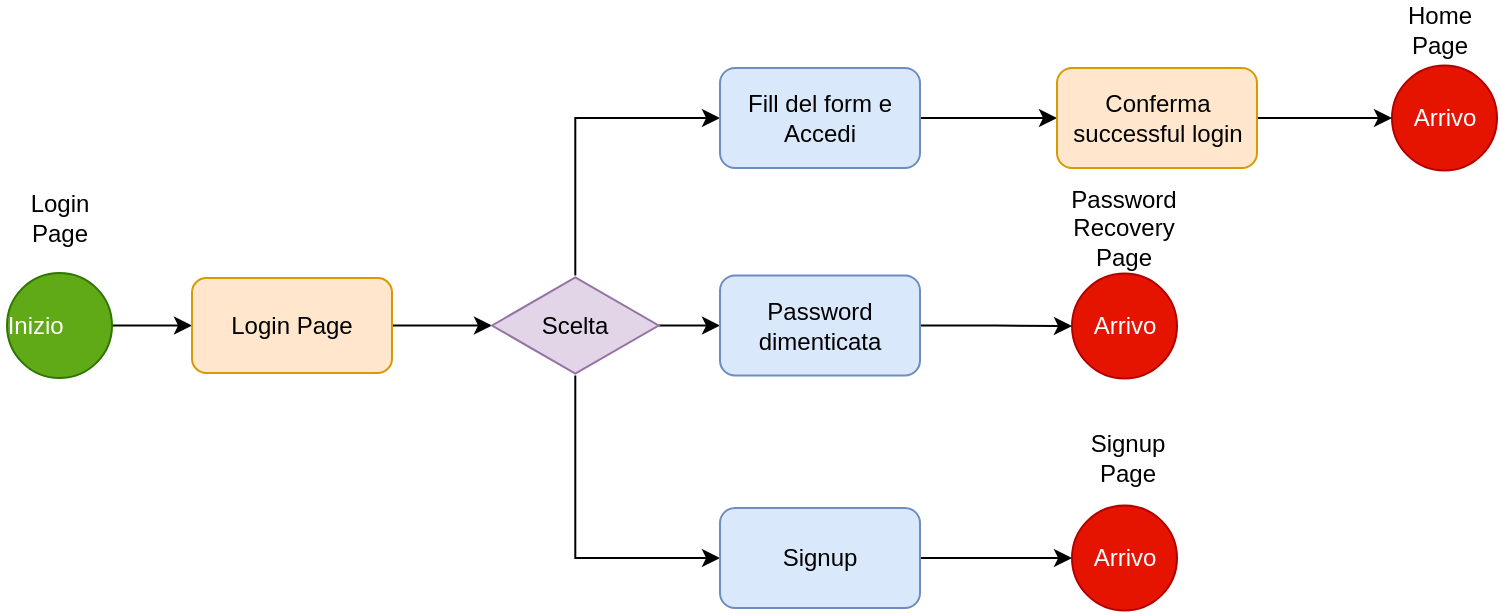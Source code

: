 <mxfile version="23.1.1" type="device">
  <diagram name="Page-1" id="h16Mp-CDVk0zA3AjPjhl">
    <mxGraphModel dx="1306" dy="835" grid="1" gridSize="10" guides="1" tooltips="1" connect="1" arrows="1" fold="1" page="1" pageScale="1" pageWidth="827" pageHeight="1169" math="0" shadow="0">
      <root>
        <mxCell id="0" />
        <mxCell id="1" parent="0" />
        <mxCell id="AOl_2KD6jj8MRM0vxdRI-7" value="" style="edgeStyle=orthogonalEdgeStyle;rounded=0;orthogonalLoop=1;jettySize=auto;html=1;" edge="1" parent="1" source="AOl_2KD6jj8MRM0vxdRI-8" target="AOl_2KD6jj8MRM0vxdRI-11">
          <mxGeometry relative="1" as="geometry" />
        </mxCell>
        <mxCell id="AOl_2KD6jj8MRM0vxdRI-8" value="Inizio&lt;span style=&quot;white-space: pre;&quot;&gt;&#x9;&lt;/span&gt;" style="ellipse;whiteSpace=wrap;html=1;aspect=fixed;fillColor=#60a917;strokeColor=#2D7600;fontColor=#ffffff;" vertex="1" parent="1">
          <mxGeometry x="42.5" y="196.5" width="52.5" height="52.5" as="geometry" />
        </mxCell>
        <mxCell id="AOl_2KD6jj8MRM0vxdRI-9" value="Login Page" style="text;html=1;strokeColor=none;fillColor=none;align=center;verticalAlign=middle;whiteSpace=wrap;rounded=0;" vertex="1" parent="1">
          <mxGeometry x="39" y="154" width="60" height="30" as="geometry" />
        </mxCell>
        <mxCell id="AOl_2KD6jj8MRM0vxdRI-10" value="" style="edgeStyle=orthogonalEdgeStyle;rounded=0;orthogonalLoop=1;jettySize=auto;html=1;" edge="1" parent="1" source="AOl_2KD6jj8MRM0vxdRI-11" target="AOl_2KD6jj8MRM0vxdRI-15">
          <mxGeometry relative="1" as="geometry" />
        </mxCell>
        <mxCell id="AOl_2KD6jj8MRM0vxdRI-11" value="Login Page" style="rounded=1;whiteSpace=wrap;html=1;fillColor=#ffe6cc;strokeColor=#d79b00;" vertex="1" parent="1">
          <mxGeometry x="135" y="199" width="100" height="47.5" as="geometry" />
        </mxCell>
        <mxCell id="AOl_2KD6jj8MRM0vxdRI-12" style="edgeStyle=orthogonalEdgeStyle;rounded=0;orthogonalLoop=1;jettySize=auto;html=1;entryX=0;entryY=0.5;entryDx=0;entryDy=0;" edge="1" parent="1" source="AOl_2KD6jj8MRM0vxdRI-15" target="AOl_2KD6jj8MRM0vxdRI-17">
          <mxGeometry relative="1" as="geometry">
            <Array as="points">
              <mxPoint x="327" y="119" />
            </Array>
          </mxGeometry>
        </mxCell>
        <mxCell id="AOl_2KD6jj8MRM0vxdRI-13" style="edgeStyle=orthogonalEdgeStyle;rounded=0;orthogonalLoop=1;jettySize=auto;html=1;entryX=0;entryY=0.5;entryDx=0;entryDy=0;" edge="1" parent="1" source="AOl_2KD6jj8MRM0vxdRI-15" target="AOl_2KD6jj8MRM0vxdRI-19">
          <mxGeometry relative="1" as="geometry">
            <Array as="points">
              <mxPoint x="327" y="339" />
            </Array>
          </mxGeometry>
        </mxCell>
        <mxCell id="AOl_2KD6jj8MRM0vxdRI-14" value="" style="edgeStyle=orthogonalEdgeStyle;rounded=0;orthogonalLoop=1;jettySize=auto;html=1;" edge="1" parent="1" source="AOl_2KD6jj8MRM0vxdRI-15" target="AOl_2KD6jj8MRM0vxdRI-21">
          <mxGeometry relative="1" as="geometry" />
        </mxCell>
        <mxCell id="AOl_2KD6jj8MRM0vxdRI-15" value="Scelta" style="html=1;whiteSpace=wrap;aspect=fixed;shape=isoRectangle;fillColor=#e1d5e7;strokeColor=#9673a6;" vertex="1" parent="1">
          <mxGeometry x="285" y="197.75" width="83.33" height="50" as="geometry" />
        </mxCell>
        <mxCell id="AOl_2KD6jj8MRM0vxdRI-16" value="" style="edgeStyle=orthogonalEdgeStyle;rounded=0;orthogonalLoop=1;jettySize=auto;html=1;" edge="1" parent="1" source="AOl_2KD6jj8MRM0vxdRI-17" target="AOl_2KD6jj8MRM0vxdRI-26">
          <mxGeometry relative="1" as="geometry" />
        </mxCell>
        <mxCell id="AOl_2KD6jj8MRM0vxdRI-17" value="Fill del form e Accedi" style="rounded=1;whiteSpace=wrap;html=1;fillColor=#dae8fc;strokeColor=#6c8ebf;" vertex="1" parent="1">
          <mxGeometry x="399" y="94" width="100" height="50" as="geometry" />
        </mxCell>
        <mxCell id="AOl_2KD6jj8MRM0vxdRI-18" value="" style="edgeStyle=orthogonalEdgeStyle;rounded=0;orthogonalLoop=1;jettySize=auto;html=1;" edge="1" parent="1" source="AOl_2KD6jj8MRM0vxdRI-19" target="AOl_2KD6jj8MRM0vxdRI-24">
          <mxGeometry relative="1" as="geometry" />
        </mxCell>
        <mxCell id="AOl_2KD6jj8MRM0vxdRI-19" value="Signup" style="rounded=1;whiteSpace=wrap;html=1;fillColor=#dae8fc;strokeColor=#6c8ebf;" vertex="1" parent="1">
          <mxGeometry x="399" y="314" width="100" height="50" as="geometry" />
        </mxCell>
        <mxCell id="AOl_2KD6jj8MRM0vxdRI-20" value="" style="edgeStyle=orthogonalEdgeStyle;rounded=0;orthogonalLoop=1;jettySize=auto;html=1;" edge="1" parent="1" source="AOl_2KD6jj8MRM0vxdRI-21" target="AOl_2KD6jj8MRM0vxdRI-23">
          <mxGeometry relative="1" as="geometry" />
        </mxCell>
        <mxCell id="AOl_2KD6jj8MRM0vxdRI-21" value="Password dimenticata" style="rounded=1;whiteSpace=wrap;html=1;fillColor=#dae8fc;strokeColor=#6c8ebf;" vertex="1" parent="1">
          <mxGeometry x="399" y="197.75" width="100" height="50" as="geometry" />
        </mxCell>
        <mxCell id="AOl_2KD6jj8MRM0vxdRI-22" value="Arrivo" style="ellipse;whiteSpace=wrap;html=1;aspect=fixed;fillColor=#e51400;strokeColor=#B20000;fontColor=#ffffff;" vertex="1" parent="1">
          <mxGeometry x="735" y="92.75" width="52.5" height="52.5" as="geometry" />
        </mxCell>
        <mxCell id="AOl_2KD6jj8MRM0vxdRI-23" value="Arrivo" style="ellipse;whiteSpace=wrap;html=1;aspect=fixed;fillColor=#e51400;strokeColor=#B20000;fontColor=#ffffff;" vertex="1" parent="1">
          <mxGeometry x="575" y="196.75" width="52.5" height="52.5" as="geometry" />
        </mxCell>
        <mxCell id="AOl_2KD6jj8MRM0vxdRI-24" value="Arrivo" style="ellipse;whiteSpace=wrap;html=1;aspect=fixed;fillColor=#e51400;strokeColor=#B20000;fontColor=#ffffff;" vertex="1" parent="1">
          <mxGeometry x="575" y="312.75" width="52.5" height="52.5" as="geometry" />
        </mxCell>
        <mxCell id="AOl_2KD6jj8MRM0vxdRI-25" value="" style="edgeStyle=orthogonalEdgeStyle;rounded=0;orthogonalLoop=1;jettySize=auto;html=1;" edge="1" parent="1" source="AOl_2KD6jj8MRM0vxdRI-26" target="AOl_2KD6jj8MRM0vxdRI-22">
          <mxGeometry relative="1" as="geometry" />
        </mxCell>
        <mxCell id="AOl_2KD6jj8MRM0vxdRI-26" value="Conferma successful login" style="rounded=1;whiteSpace=wrap;html=1;fillColor=#ffe6cc;strokeColor=#d79b00;" vertex="1" parent="1">
          <mxGeometry x="567.5" y="94" width="100" height="50" as="geometry" />
        </mxCell>
        <mxCell id="AOl_2KD6jj8MRM0vxdRI-27" value="Home Page" style="text;html=1;strokeColor=none;fillColor=none;align=center;verticalAlign=middle;whiteSpace=wrap;rounded=0;" vertex="1" parent="1">
          <mxGeometry x="729" y="60" width="60" height="30" as="geometry" />
        </mxCell>
        <mxCell id="AOl_2KD6jj8MRM0vxdRI-28" value="Password Recovery Page" style="text;html=1;strokeColor=none;fillColor=none;align=center;verticalAlign=middle;whiteSpace=wrap;rounded=0;" vertex="1" parent="1">
          <mxGeometry x="571.25" y="159" width="60" height="30" as="geometry" />
        </mxCell>
        <mxCell id="AOl_2KD6jj8MRM0vxdRI-29" value="Signup Page" style="text;html=1;strokeColor=none;fillColor=none;align=center;verticalAlign=middle;whiteSpace=wrap;rounded=0;" vertex="1" parent="1">
          <mxGeometry x="571.25" y="274" width="63.75" height="30" as="geometry" />
        </mxCell>
      </root>
    </mxGraphModel>
  </diagram>
</mxfile>
